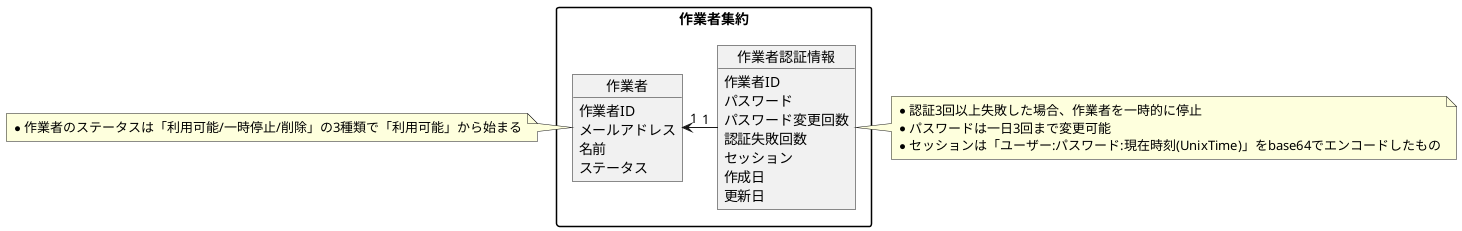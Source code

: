 @startuml NiziProject
skinparam PackageStyle rectangle

package 作業者集約 {
    object 作業者 {
        作業者ID
        メールアドレス
        名前
        ステータス
    }
    object 作業者認証情報 {
        作業者ID
        パスワード
        パスワード変更回数
        認証失敗回数
        セッション
        作成日
        更新日
    }
}
note left of 作業者
    * 作業者のステータスは「利用可能/一時停止/削除」の3種類で「利用可能」から始まる
end note


note left of 作業者認証情報
    * 認証3回以上失敗した場合、作業者を一時的に停止
    * パスワードは一日3回まで変更可能
    * セッションは「ユーザー:パスワード:現在時刻(UnixTime)」をbase64でエンコードしたもの
end note

作業者認証情報 "1" -left-> "1" 作業者
